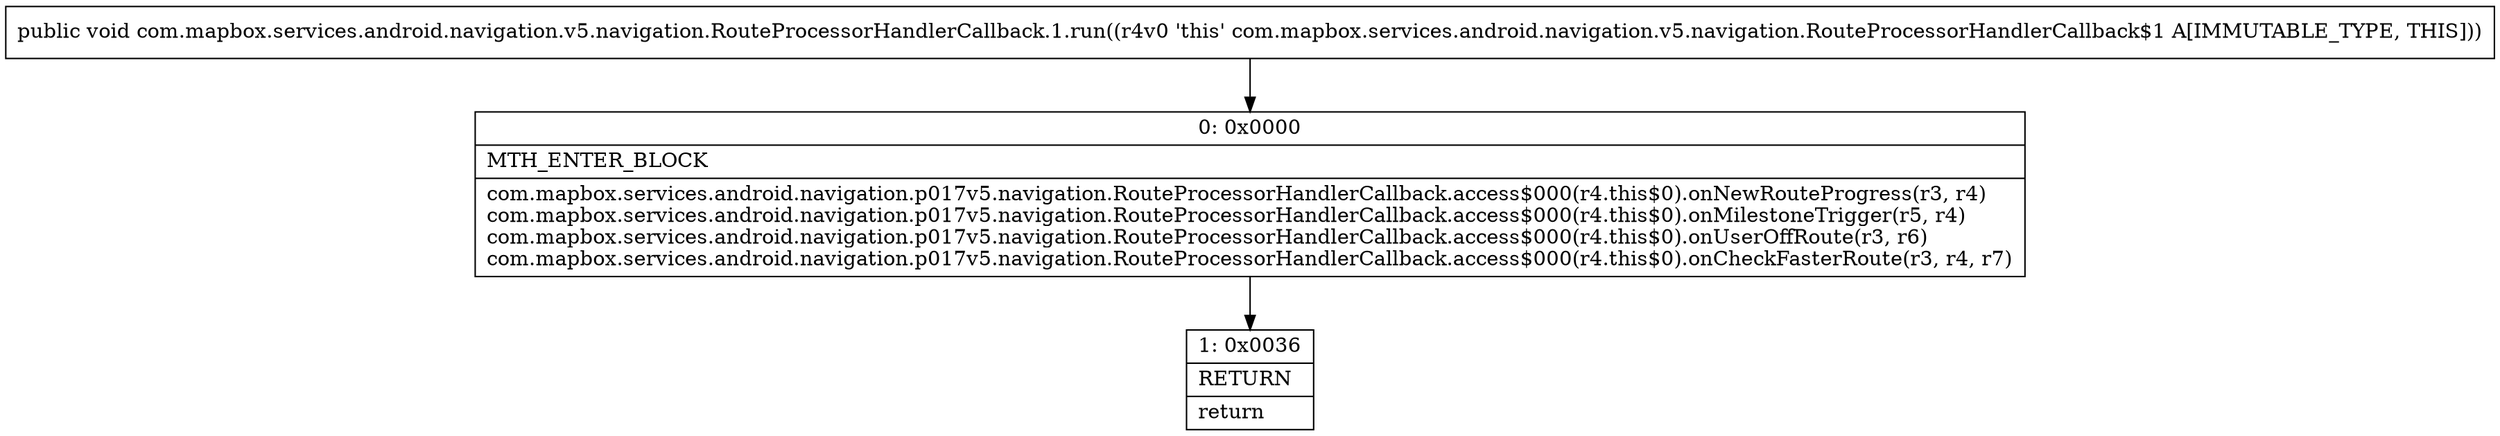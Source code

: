 digraph "CFG forcom.mapbox.services.android.navigation.v5.navigation.RouteProcessorHandlerCallback.1.run()V" {
Node_0 [shape=record,label="{0\:\ 0x0000|MTH_ENTER_BLOCK\l|com.mapbox.services.android.navigation.p017v5.navigation.RouteProcessorHandlerCallback.access$000(r4.this$0).onNewRouteProgress(r3, r4)\lcom.mapbox.services.android.navigation.p017v5.navigation.RouteProcessorHandlerCallback.access$000(r4.this$0).onMilestoneTrigger(r5, r4)\lcom.mapbox.services.android.navigation.p017v5.navigation.RouteProcessorHandlerCallback.access$000(r4.this$0).onUserOffRoute(r3, r6)\lcom.mapbox.services.android.navigation.p017v5.navigation.RouteProcessorHandlerCallback.access$000(r4.this$0).onCheckFasterRoute(r3, r4, r7)\l}"];
Node_1 [shape=record,label="{1\:\ 0x0036|RETURN\l|return\l}"];
MethodNode[shape=record,label="{public void com.mapbox.services.android.navigation.v5.navigation.RouteProcessorHandlerCallback.1.run((r4v0 'this' com.mapbox.services.android.navigation.v5.navigation.RouteProcessorHandlerCallback$1 A[IMMUTABLE_TYPE, THIS])) }"];
MethodNode -> Node_0;
Node_0 -> Node_1;
}

